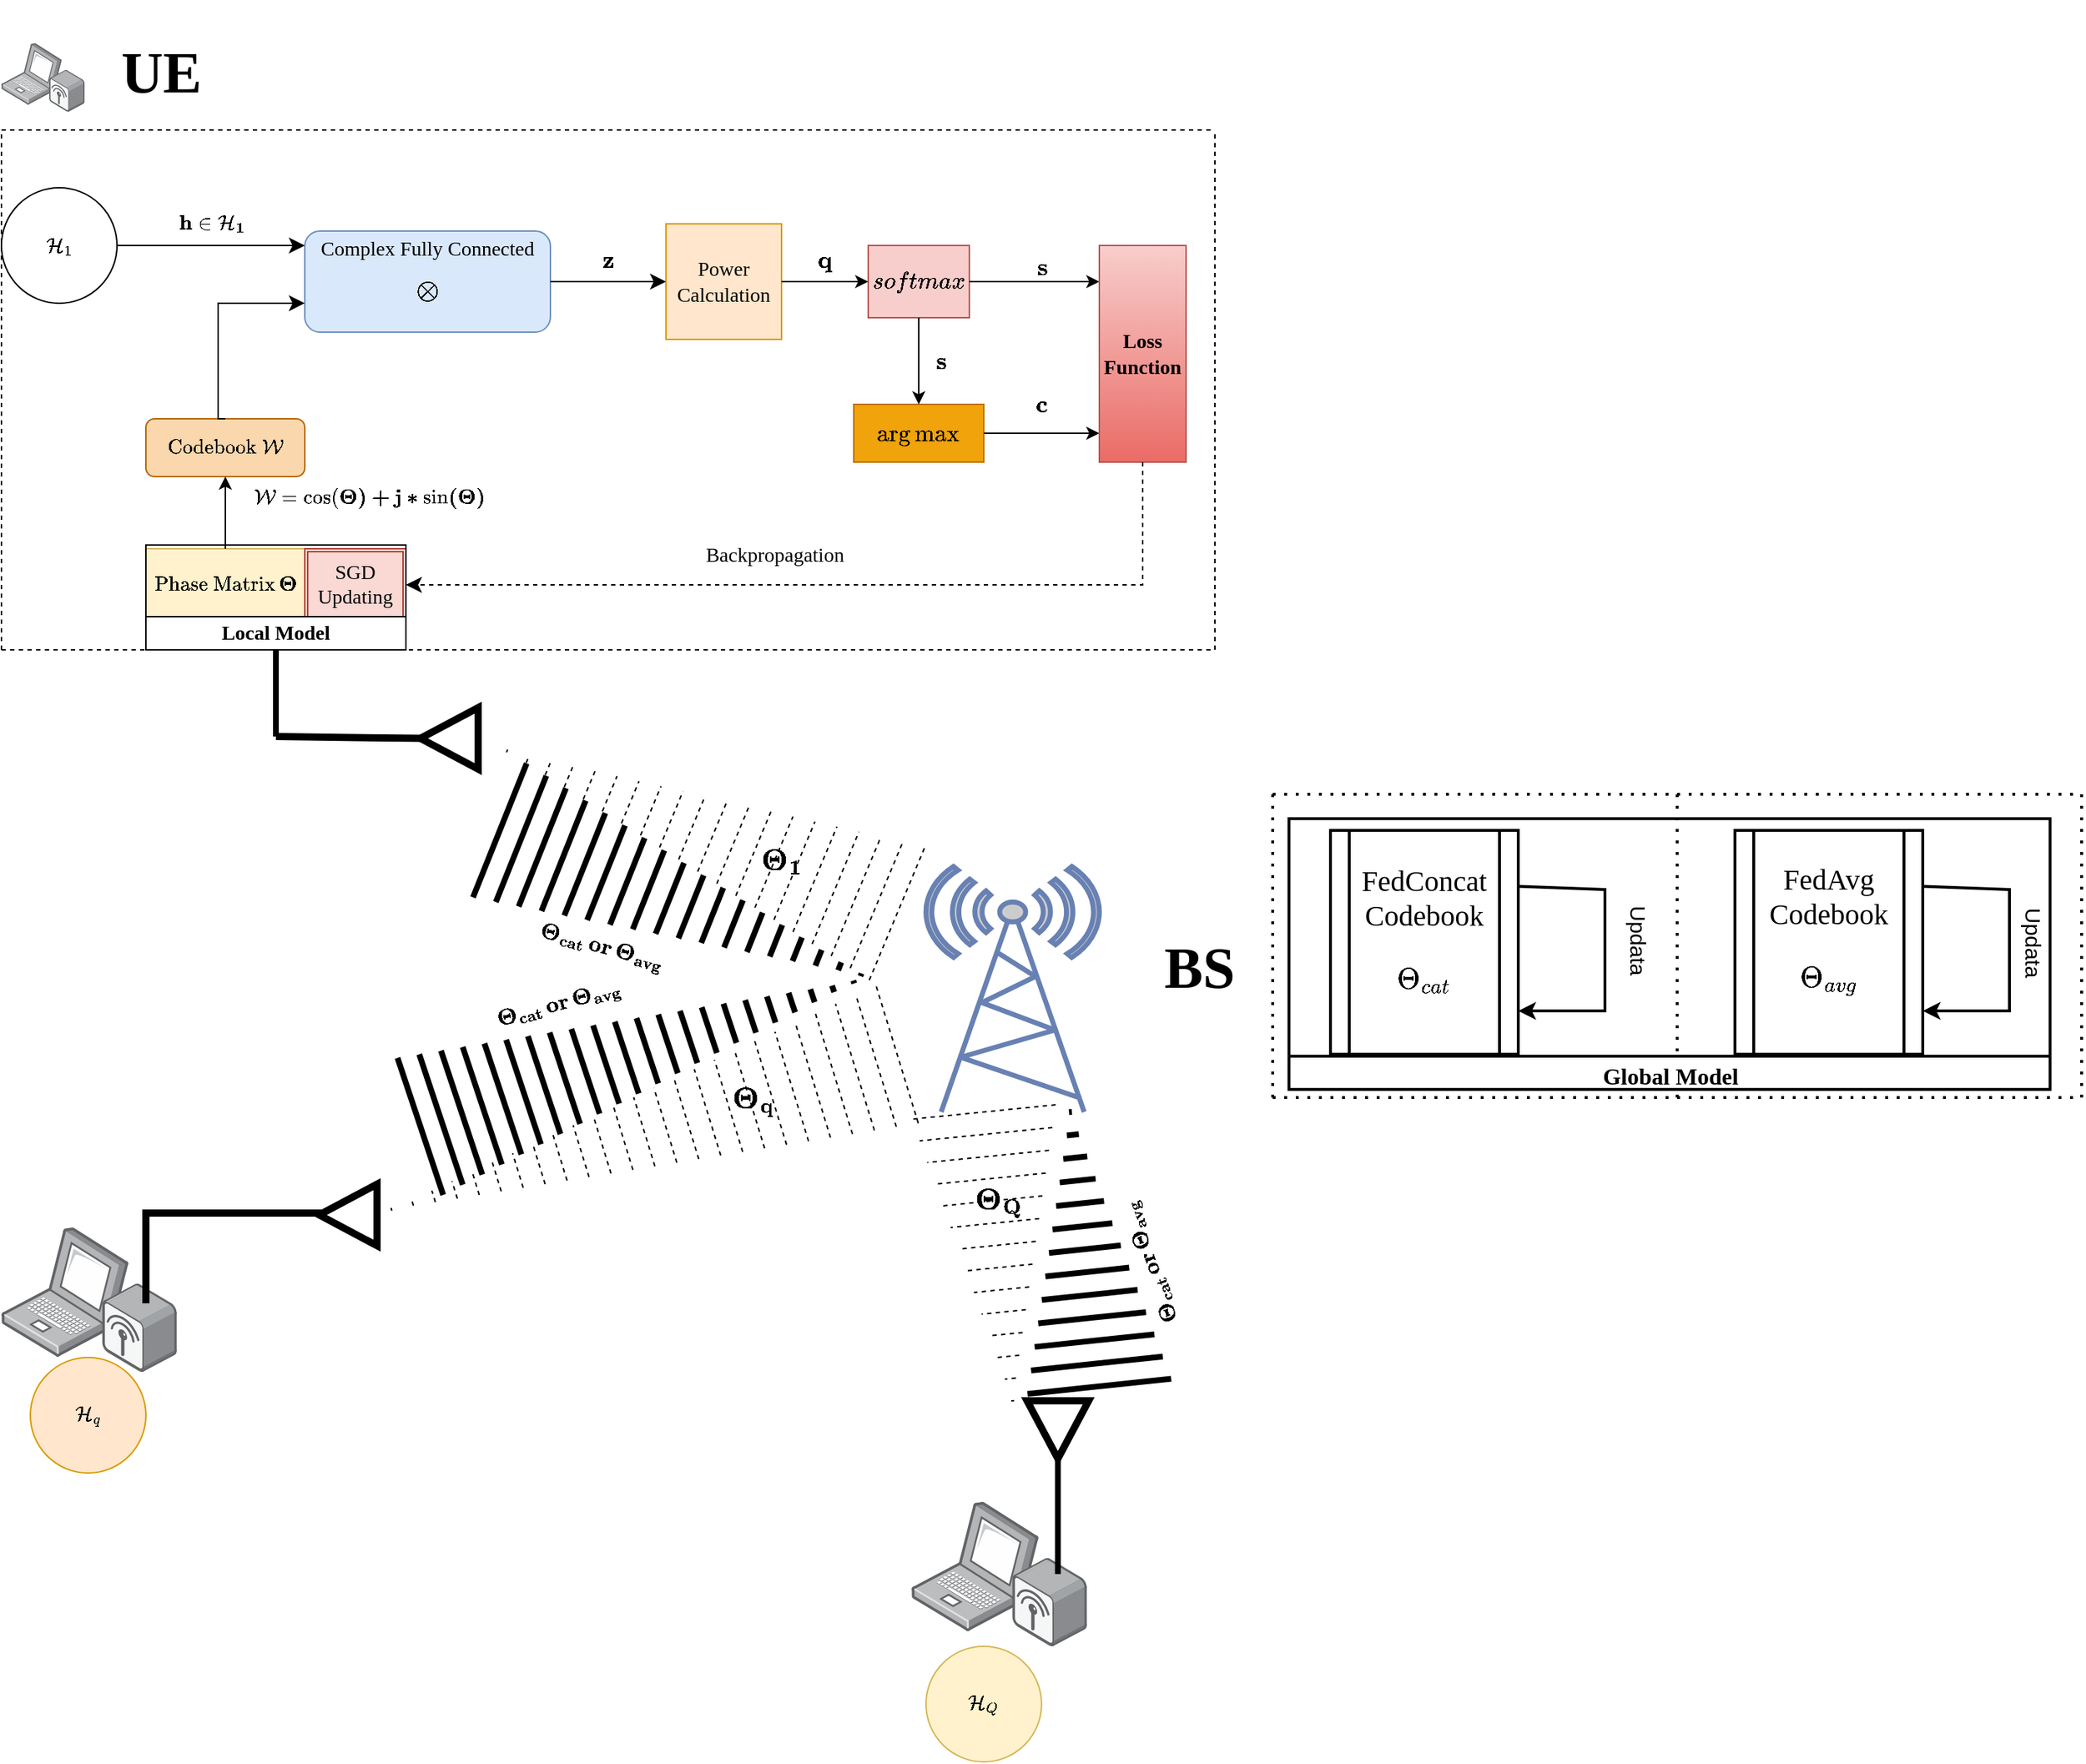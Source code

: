 <mxfile version="20.7.4" type="github">
  <diagram id="ybyxNo7Pwsrs2piOGtnd" name="第 1 页">
    <mxGraphModel dx="1750" dy="1018" grid="1" gridSize="10" guides="1" tooltips="1" connect="1" arrows="1" fold="1" page="1" pageScale="1" pageWidth="3300" pageHeight="4681" math="1" shadow="0">
      <root>
        <mxCell id="0" />
        <mxCell id="1" parent="0" />
        <mxCell id="AEgsP8jyehNwxKYyaoc1-1" value="" style="fontColor=#0066CC;verticalAlign=top;verticalLabelPosition=bottom;labelPosition=center;align=center;html=1;outlineConnect=0;fillColor=#CCCCCC;strokeColor=#6881B3;gradientColor=none;gradientDirection=north;strokeWidth=2;shape=mxgraph.networks.radio_tower;" vertex="1" parent="1">
          <mxGeometry x="840" y="670" width="120" height="170" as="geometry" />
        </mxCell>
        <mxCell id="AEgsP8jyehNwxKYyaoc1-2" value="" style="points=[];aspect=fixed;html=1;align=center;shadow=0;dashed=0;image;image=img/lib/allied_telesis/wireless/Laptop_Wireless.svg;" vertex="1" parent="1">
          <mxGeometry x="200" y="100" width="57.6" height="47.4" as="geometry" />
        </mxCell>
        <mxCell id="AEgsP8jyehNwxKYyaoc1-4" value="" style="points=[];aspect=fixed;html=1;align=center;shadow=0;dashed=0;image;image=img/lib/allied_telesis/wireless/Laptop_Wireless.svg;" vertex="1" parent="1">
          <mxGeometry x="200" y="920" width="121.51" height="100" as="geometry" />
        </mxCell>
        <mxCell id="AEgsP8jyehNwxKYyaoc1-7" value="" style="endArrow=none;dashed=1;html=1;rounded=0;" edge="1" parent="1">
          <mxGeometry width="50" height="50" relative="1" as="geometry">
            <mxPoint x="200" y="160" as="sourcePoint" />
            <mxPoint x="1040" y="160" as="targetPoint" />
          </mxGeometry>
        </mxCell>
        <mxCell id="AEgsP8jyehNwxKYyaoc1-8" value="" style="endArrow=none;dashed=1;html=1;rounded=0;" edge="1" parent="1">
          <mxGeometry width="50" height="50" relative="1" as="geometry">
            <mxPoint x="200" y="520" as="sourcePoint" />
            <mxPoint x="200" y="160" as="targetPoint" />
          </mxGeometry>
        </mxCell>
        <mxCell id="AEgsP8jyehNwxKYyaoc1-14" value="$$\textrm{Phase Matrix}&lt;br&gt;\,\bf \Theta$$" style="rounded=0;whiteSpace=wrap;html=1;fillColor=#fff2cc;strokeColor=#d6b656;" vertex="1" parent="1">
          <mxGeometry x="300" y="450" width="110" height="50" as="geometry" />
        </mxCell>
        <mxCell id="AEgsP8jyehNwxKYyaoc1-15" value="$$\textrm{Codebook }\mathcal{W}$$" style="rounded=1;whiteSpace=wrap;html=1;fillColor=#fad7ac;strokeColor=#b46504;" vertex="1" parent="1">
          <mxGeometry x="300" y="360" width="110" height="40" as="geometry" />
        </mxCell>
        <mxCell id="AEgsP8jyehNwxKYyaoc1-17" value="" style="endArrow=classic;html=1;rounded=0;exitX=0.5;exitY=0;exitDx=0;exitDy=0;entryX=0.5;entryY=1;entryDx=0;entryDy=0;" edge="1" parent="1" source="AEgsP8jyehNwxKYyaoc1-14" target="AEgsP8jyehNwxKYyaoc1-15">
          <mxGeometry width="50" height="50" relative="1" as="geometry">
            <mxPoint x="510" y="430" as="sourcePoint" />
            <mxPoint x="560" y="380" as="targetPoint" />
          </mxGeometry>
        </mxCell>
        <mxCell id="AEgsP8jyehNwxKYyaoc1-18" value="$$\mathcal W=\cos(\bf \Theta)+j*\sin(\bf \Theta)$$" style="text;html=1;align=center;verticalAlign=middle;resizable=0;points=[];autosize=1;strokeColor=none;fillColor=none;" vertex="1" parent="1">
          <mxGeometry x="310" y="400" width="290" height="30" as="geometry" />
        </mxCell>
        <mxCell id="AEgsP8jyehNwxKYyaoc1-26" value="$$\bf h \in \mathcal H_1$$" style="text;html=1;align=center;verticalAlign=middle;resizable=0;points=[];autosize=1;strokeColor=none;fillColor=none;" vertex="1" parent="1">
          <mxGeometry x="265" y="210" width="160" height="30" as="geometry" />
        </mxCell>
        <mxCell id="AEgsP8jyehNwxKYyaoc1-27" value="&lt;font face=&quot;Times New Roman&quot; style=&quot;font-size: 14px;&quot;&gt;Complex Fully Connected $$\Large \otimes$$&lt;/font&gt;" style="rounded=1;whiteSpace=wrap;html=1;fillColor=#dae8fc;strokeColor=#6c8ebf;" vertex="1" parent="1">
          <mxGeometry x="410" y="230" width="170" height="70" as="geometry" />
        </mxCell>
        <mxCell id="AEgsP8jyehNwxKYyaoc1-31" value="&lt;font face=&quot;Times New Roman&quot;&gt;Power Calculation&lt;/font&gt;" style="whiteSpace=wrap;html=1;aspect=fixed;fontSize=14;fillColor=#ffe6cc;strokeColor=#d79b00;" vertex="1" parent="1">
          <mxGeometry x="660" y="225" width="80" height="80" as="geometry" />
        </mxCell>
        <mxCell id="AEgsP8jyehNwxKYyaoc1-33" value="$$\bf z$$" style="text;html=1;align=center;verticalAlign=middle;resizable=0;points=[];autosize=1;strokeColor=none;fillColor=none;fontSize=14;" vertex="1" parent="1">
          <mxGeometry x="580" y="235" width="80" height="30" as="geometry" />
        </mxCell>
        <mxCell id="AEgsP8jyehNwxKYyaoc1-34" value="$$softmax$$" style="rounded=0;whiteSpace=wrap;html=1;fontSize=14;fillColor=#f8cecc;strokeColor=#b85450;" vertex="1" parent="1">
          <mxGeometry x="800" y="240" width="70" height="50" as="geometry" />
        </mxCell>
        <mxCell id="AEgsP8jyehNwxKYyaoc1-35" value="$$\arg\max$$" style="rounded=0;whiteSpace=wrap;html=1;fontSize=14;fillColor=#f0a30a;fontColor=#000000;strokeColor=#BD7000;" vertex="1" parent="1">
          <mxGeometry x="790" y="350" width="90" height="40" as="geometry" />
        </mxCell>
        <mxCell id="AEgsP8jyehNwxKYyaoc1-39" value="" style="endArrow=classic;html=1;rounded=0;fontSize=14;exitX=0.5;exitY=1;exitDx=0;exitDy=0;entryX=0.5;entryY=0;entryDx=0;entryDy=0;" edge="1" parent="1" source="AEgsP8jyehNwxKYyaoc1-34" target="AEgsP8jyehNwxKYyaoc1-35">
          <mxGeometry width="50" height="50" relative="1" as="geometry">
            <mxPoint x="760" y="440" as="sourcePoint" />
            <mxPoint x="810" y="390" as="targetPoint" />
          </mxGeometry>
        </mxCell>
        <mxCell id="AEgsP8jyehNwxKYyaoc1-42" value="" style="endArrow=classic;html=1;rounded=0;fontSize=14;exitX=1;exitY=0.5;exitDx=0;exitDy=0;entryX=0;entryY=0.5;entryDx=0;entryDy=0;" edge="1" parent="1" source="AEgsP8jyehNwxKYyaoc1-31" target="AEgsP8jyehNwxKYyaoc1-34">
          <mxGeometry width="50" height="50" relative="1" as="geometry">
            <mxPoint x="750" y="420" as="sourcePoint" />
            <mxPoint x="800" y="370" as="targetPoint" />
          </mxGeometry>
        </mxCell>
        <mxCell id="AEgsP8jyehNwxKYyaoc1-43" value="$$\bf q$$" style="text;html=1;align=center;verticalAlign=middle;resizable=0;points=[];autosize=1;strokeColor=none;fillColor=none;fontSize=14;" vertex="1" parent="1">
          <mxGeometry x="730" y="235" width="80" height="30" as="geometry" />
        </mxCell>
        <mxCell id="AEgsP8jyehNwxKYyaoc1-44" value="$$\bf s$$" style="text;html=1;align=center;verticalAlign=middle;resizable=0;points=[];autosize=1;strokeColor=none;fillColor=none;fontSize=14;" vertex="1" parent="1">
          <mxGeometry x="810" y="305" width="80" height="30" as="geometry" />
        </mxCell>
        <mxCell id="AEgsP8jyehNwxKYyaoc1-46" value="" style="endArrow=classic;html=1;rounded=0;fontSize=14;exitX=1;exitY=0.5;exitDx=0;exitDy=0;" edge="1" parent="1" source="AEgsP8jyehNwxKYyaoc1-35">
          <mxGeometry width="50" height="50" relative="1" as="geometry">
            <mxPoint x="750" y="430" as="sourcePoint" />
            <mxPoint x="960" y="370" as="targetPoint" />
          </mxGeometry>
        </mxCell>
        <mxCell id="AEgsP8jyehNwxKYyaoc1-47" value="" style="endArrow=classic;html=1;rounded=0;fontSize=14;exitX=1;exitY=0.5;exitDx=0;exitDy=0;" edge="1" parent="1" source="AEgsP8jyehNwxKYyaoc1-34">
          <mxGeometry width="50" height="50" relative="1" as="geometry">
            <mxPoint x="890" y="380" as="sourcePoint" />
            <mxPoint x="960" y="265" as="targetPoint" />
          </mxGeometry>
        </mxCell>
        <mxCell id="AEgsP8jyehNwxKYyaoc1-48" value="$$\bf c$$" style="text;html=1;align=center;verticalAlign=middle;resizable=0;points=[];autosize=1;strokeColor=none;fillColor=none;fontSize=14;" vertex="1" parent="1">
          <mxGeometry x="880" y="335" width="80" height="30" as="geometry" />
        </mxCell>
        <mxCell id="AEgsP8jyehNwxKYyaoc1-49" value="$$\bf s$$" style="text;html=1;align=center;verticalAlign=middle;resizable=0;points=[];autosize=1;strokeColor=none;fillColor=none;fontSize=14;" vertex="1" parent="1">
          <mxGeometry x="880" y="240" width="80" height="30" as="geometry" />
        </mxCell>
        <mxCell id="AEgsP8jyehNwxKYyaoc1-50" value="&lt;font face=&quot;Times New Roman&quot;&gt;&lt;b&gt;Loss Function&lt;/b&gt;&lt;/font&gt;" style="rounded=0;whiteSpace=wrap;html=1;fontSize=14;fillColor=#f8cecc;gradientColor=#ea6b66;strokeColor=#b85450;" vertex="1" parent="1">
          <mxGeometry x="960" y="240" width="60" height="150" as="geometry" />
        </mxCell>
        <mxCell id="AEgsP8jyehNwxKYyaoc1-54" value="" style="edgeStyle=segmentEdgeStyle;endArrow=classic;html=1;curved=0;rounded=0;endSize=8;startSize=8;fontFamily=Times New Roman;fontSize=14;exitX=0.5;exitY=0;exitDx=0;exitDy=0;entryX=0;entryY=0.714;entryDx=0;entryDy=0;entryPerimeter=0;" edge="1" parent="1" source="AEgsP8jyehNwxKYyaoc1-15" target="AEgsP8jyehNwxKYyaoc1-27">
          <mxGeometry width="50" height="50" relative="1" as="geometry">
            <mxPoint x="320" y="330" as="sourcePoint" />
            <mxPoint x="370" y="280" as="targetPoint" />
            <Array as="points">
              <mxPoint x="350" y="360" />
              <mxPoint x="350" y="280" />
            </Array>
          </mxGeometry>
        </mxCell>
        <mxCell id="AEgsP8jyehNwxKYyaoc1-55" value="" style="edgeStyle=segmentEdgeStyle;endArrow=classic;html=1;curved=0;rounded=0;endSize=8;startSize=8;fontFamily=Times New Roman;fontSize=14;exitX=1;exitY=0.5;exitDx=0;exitDy=0;" edge="1" parent="1">
          <mxGeometry width="50" height="50" relative="1" as="geometry">
            <mxPoint x="280" y="240" as="sourcePoint" />
            <mxPoint x="410" y="240" as="targetPoint" />
          </mxGeometry>
        </mxCell>
        <mxCell id="AEgsP8jyehNwxKYyaoc1-56" value="" style="edgeStyle=segmentEdgeStyle;endArrow=classic;html=1;curved=0;rounded=0;endSize=8;startSize=8;sourcePerimeterSpacing=0;targetPerimeterSpacing=0;fontFamily=Times New Roman;fontSize=14;exitX=1;exitY=0.5;exitDx=0;exitDy=0;entryX=0;entryY=0.5;entryDx=0;entryDy=0;" edge="1" parent="1" source="AEgsP8jyehNwxKYyaoc1-27" target="AEgsP8jyehNwxKYyaoc1-31">
          <mxGeometry width="100" relative="1" as="geometry">
            <mxPoint x="570" y="290" as="sourcePoint" />
            <mxPoint x="670" y="330" as="targetPoint" />
            <Array as="points">
              <mxPoint x="640" y="265" />
              <mxPoint x="640" y="265" />
            </Array>
          </mxGeometry>
        </mxCell>
        <mxCell id="AEgsP8jyehNwxKYyaoc1-58" value="SGD Updating" style="shape=ext;double=1;rounded=0;whiteSpace=wrap;html=1;fontFamily=Times New Roman;fontSize=14;fillColor=#fad9d5;strokeColor=#ae4132;" vertex="1" parent="1">
          <mxGeometry x="410" y="450" width="70" height="50" as="geometry" />
        </mxCell>
        <mxCell id="AEgsP8jyehNwxKYyaoc1-62" value="" style="edgeStyle=segmentEdgeStyle;endArrow=classic;html=1;curved=0;rounded=0;endSize=8;startSize=8;dashed=1;fontFamily=Times New Roman;fontSize=14;exitX=0.5;exitY=1;exitDx=0;exitDy=0;entryX=1;entryY=0.5;entryDx=0;entryDy=0;" edge="1" parent="1" source="AEgsP8jyehNwxKYyaoc1-50" target="AEgsP8jyehNwxKYyaoc1-58">
          <mxGeometry width="50" height="50" relative="1" as="geometry">
            <mxPoint x="620" y="350" as="sourcePoint" />
            <mxPoint x="670" y="300" as="targetPoint" />
            <Array as="points">
              <mxPoint x="990" y="475" />
            </Array>
          </mxGeometry>
        </mxCell>
        <mxCell id="AEgsP8jyehNwxKYyaoc1-65" value="Backpropagation" style="text;html=1;align=center;verticalAlign=middle;resizable=0;points=[];autosize=1;strokeColor=none;fillColor=none;fontSize=14;fontFamily=Times New Roman;" vertex="1" parent="1">
          <mxGeometry x="675" y="440" width="120" height="30" as="geometry" />
        </mxCell>
        <mxCell id="AEgsP8jyehNwxKYyaoc1-66" value="Local Model" style="swimlane;whiteSpace=wrap;html=1;fontFamily=Times New Roman;fontSize=14;direction=west;" vertex="1" parent="1">
          <mxGeometry x="300" y="447.4" width="180" height="72.6" as="geometry">
            <mxRectangle x="300" y="447.4" width="120" height="30" as="alternateBounds" />
          </mxGeometry>
        </mxCell>
        <mxCell id="AEgsP8jyehNwxKYyaoc1-72" value="&lt;span style=&quot;font-family: Helvetica; font-size: 12px;&quot;&gt;$$\mathcal H_{1}$$&lt;/span&gt;" style="ellipse;whiteSpace=wrap;html=1;aspect=fixed;fontFamily=Times New Roman;fontSize=14;" vertex="1" parent="1">
          <mxGeometry x="200" y="200" width="80" height="80" as="geometry" />
        </mxCell>
        <mxCell id="AEgsP8jyehNwxKYyaoc1-76" value="" style="shape=mxgraph.arrows2.wedgeArrowDashed2;html=1;bendable=0;startWidth=50;stepSize=15;rounded=0;dashed=1;fontFamily=Times New Roman;fontSize=14;" edge="1" parent="1">
          <mxGeometry width="100" height="100" relative="1" as="geometry">
            <mxPoint x="820" y="702.6" as="sourcePoint" />
            <mxPoint x="550" y="590" as="targetPoint" />
          </mxGeometry>
        </mxCell>
        <mxCell id="AEgsP8jyehNwxKYyaoc1-77" value="" style="endArrow=none;dashed=1;html=1;rounded=0;" edge="1" parent="1">
          <mxGeometry width="50" height="50" relative="1" as="geometry">
            <mxPoint x="200" y="520" as="sourcePoint" />
            <mxPoint x="1040" y="520" as="targetPoint" />
          </mxGeometry>
        </mxCell>
        <mxCell id="AEgsP8jyehNwxKYyaoc1-78" value="" style="endArrow=none;dashed=1;html=1;rounded=0;" edge="1" parent="1">
          <mxGeometry y="-80" width="50" height="50" relative="1" as="geometry">
            <mxPoint x="1040" y="520" as="sourcePoint" />
            <mxPoint x="1040" y="160" as="targetPoint" />
            <mxPoint as="offset" />
          </mxGeometry>
        </mxCell>
        <mxCell id="AEgsP8jyehNwxKYyaoc1-79" value="" style="group" vertex="1" connectable="0" parent="1">
          <mxGeometry x="390" y="560" width="140" height="42.6" as="geometry" />
        </mxCell>
        <mxCell id="AEgsP8jyehNwxKYyaoc1-68" value="" style="triangle;whiteSpace=wrap;html=1;direction=west;strokeWidth=5;" vertex="1" parent="AEgsP8jyehNwxKYyaoc1-79">
          <mxGeometry x="100" width="40" height="42.6" as="geometry" />
        </mxCell>
        <mxCell id="AEgsP8jyehNwxKYyaoc1-70" value="" style="endArrow=none;html=1;rounded=0;fontFamily=Times New Roman;fontSize=14;exitX=0.5;exitY=0;exitDx=0;exitDy=0;strokeWidth=4;" edge="1" parent="AEgsP8jyehNwxKYyaoc1-79" source="AEgsP8jyehNwxKYyaoc1-66">
          <mxGeometry width="50" height="50" relative="1" as="geometry">
            <mxPoint x="280" y="-40" as="sourcePoint" />
            <mxPoint y="20" as="targetPoint" />
          </mxGeometry>
        </mxCell>
        <mxCell id="AEgsP8jyehNwxKYyaoc1-71" value="" style="endArrow=none;html=1;rounded=0;fontFamily=Times New Roman;fontSize=14;entryX=1;entryY=0.5;entryDx=0;entryDy=0;strokeWidth=5;" edge="1" parent="AEgsP8jyehNwxKYyaoc1-79" target="AEgsP8jyehNwxKYyaoc1-68">
          <mxGeometry width="50" height="50" relative="1" as="geometry">
            <mxPoint y="20" as="sourcePoint" />
            <mxPoint x="330" y="-90" as="targetPoint" />
          </mxGeometry>
        </mxCell>
        <mxCell id="AEgsP8jyehNwxKYyaoc1-81" value="" style="triangle;whiteSpace=wrap;html=1;direction=west;strokeWidth=5;" vertex="1" parent="1">
          <mxGeometry x="420" y="890" width="40" height="42.6" as="geometry" />
        </mxCell>
        <mxCell id="AEgsP8jyehNwxKYyaoc1-85" value="" style="points=[];aspect=fixed;html=1;align=center;shadow=0;dashed=0;image;image=img/lib/allied_telesis/wireless/Laptop_Wireless.svg;" vertex="1" parent="1">
          <mxGeometry x="830" y="1110" width="121.51" height="100" as="geometry" />
        </mxCell>
        <mxCell id="AEgsP8jyehNwxKYyaoc1-87" value="" style="shape=partialRectangle;whiteSpace=wrap;html=1;bottom=0;right=0;fillColor=none;strokeWidth=5;fontFamily=Times New Roman;fontSize=14;" vertex="1" parent="1">
          <mxGeometry x="300" y="910" width="120" height="60" as="geometry" />
        </mxCell>
        <mxCell id="AEgsP8jyehNwxKYyaoc1-88" value="" style="triangle;whiteSpace=wrap;html=1;direction=south;strokeWidth=5;" vertex="1" parent="1">
          <mxGeometry x="910" y="1040" width="42.6" height="40" as="geometry" />
        </mxCell>
        <mxCell id="AEgsP8jyehNwxKYyaoc1-90" value="" style="line;strokeWidth=4;direction=south;html=1;fontFamily=Times New Roman;fontSize=14;" vertex="1" parent="1">
          <mxGeometry x="926.3" y="1080" width="10" height="80" as="geometry" />
        </mxCell>
        <mxCell id="AEgsP8jyehNwxKYyaoc1-91" value="&lt;span style=&quot;font-family: Helvetica; font-size: 12px;&quot;&gt;$$\mathcal H_{q}$$&lt;/span&gt;" style="ellipse;whiteSpace=wrap;html=1;aspect=fixed;fontFamily=Times New Roman;fontSize=14;fillColor=#ffe6cc;strokeColor=#d79b00;" vertex="1" parent="1">
          <mxGeometry x="220" y="1010" width="80" height="80" as="geometry" />
        </mxCell>
        <mxCell id="AEgsP8jyehNwxKYyaoc1-92" value="&lt;span style=&quot;font-family: Helvetica; font-size: 12px;&quot;&gt;$$\mathcal H_{Q}$$&lt;/span&gt;" style="ellipse;whiteSpace=wrap;html=1;aspect=fixed;fontFamily=Times New Roman;fontSize=14;fillColor=#fff2cc;strokeColor=#d6b656;" vertex="1" parent="1">
          <mxGeometry x="840" y="1210" width="80" height="80" as="geometry" />
        </mxCell>
        <mxCell id="AEgsP8jyehNwxKYyaoc1-93" value="" style="shape=mxgraph.arrows2.wedgeArrowDashed2;html=1;bendable=0;startWidth=50;stepSize=15;rounded=0;dashed=1;fontFamily=Times New Roman;fontSize=14;" edge="1" parent="1">
          <mxGeometry width="100" height="100" relative="1" as="geometry">
            <mxPoint x="820" y="800" as="sourcePoint" />
            <mxPoint x="470.0" y="907.4" as="targetPoint" />
          </mxGeometry>
        </mxCell>
        <mxCell id="AEgsP8jyehNwxKYyaoc1-94" value="" style="shape=mxgraph.arrows2.wedgeArrowDashed2;html=1;bendable=0;startWidth=50;stepSize=15;rounded=0;dashed=1;fontFamily=Times New Roman;fontSize=14;" edge="1" parent="1">
          <mxGeometry width="100" height="100" relative="1" as="geometry">
            <mxPoint x="880" y="840" as="sourcePoint" />
            <mxPoint x="900.0" y="1040.0" as="targetPoint" />
          </mxGeometry>
        </mxCell>
        <mxCell id="AEgsP8jyehNwxKYyaoc1-99" value="&lt;font style=&quot;font-size: 20px;&quot;&gt;$$\bf \Theta_1$$&lt;/font&gt;" style="text;html=1;align=center;verticalAlign=middle;resizable=0;points=[];autosize=1;fontSize=14;fontFamily=Times New Roman;" vertex="1" parent="1">
          <mxGeometry x="660" y="645" width="160" height="40" as="geometry" />
        </mxCell>
        <mxCell id="AEgsP8jyehNwxKYyaoc1-100" value="&lt;font style=&quot;font-size: 20px;&quot;&gt;$$\bf \Theta_q$$&lt;/font&gt;" style="text;html=1;align=center;verticalAlign=middle;resizable=0;points=[];autosize=1;fontSize=14;fontFamily=Times New Roman;" vertex="1" parent="1">
          <mxGeometry x="640" y="810" width="160" height="40" as="geometry" />
        </mxCell>
        <mxCell id="AEgsP8jyehNwxKYyaoc1-101" value="&lt;font style=&quot;font-size: 20px;&quot;&gt;$$\bf \Theta_Q$$&lt;/font&gt;" style="text;html=1;align=center;verticalAlign=middle;resizable=0;points=[];autosize=1;fontSize=14;fontFamily=Times New Roman;" vertex="1" parent="1">
          <mxGeometry x="805" y="880" width="170" height="40" as="geometry" />
        </mxCell>
        <mxCell id="AEgsP8jyehNwxKYyaoc1-103" value="" style="shape=mxgraph.arrows2.wedgeArrowDashed2;html=1;bendable=0;startWidth=50;stepSize=15;rounded=0;strokeWidth=4;fontFamily=Times New Roman;fontSize=20;" edge="1" parent="1">
          <mxGeometry width="100" height="100" relative="1" as="geometry">
            <mxPoint x="545" y="645" as="sourcePoint" />
            <mxPoint x="795" y="745" as="targetPoint" />
          </mxGeometry>
        </mxCell>
        <mxCell id="AEgsP8jyehNwxKYyaoc1-104" value="" style="shape=mxgraph.arrows2.wedgeArrowDashed2;html=1;bendable=0;startWidth=50;stepSize=15;rounded=0;strokeWidth=4;fontFamily=Times New Roman;fontSize=20;" edge="1" parent="1">
          <mxGeometry width="100" height="100" relative="1" as="geometry">
            <mxPoint x="490" y="850" as="sourcePoint" />
            <mxPoint x="790" y="750" as="targetPoint" />
          </mxGeometry>
        </mxCell>
        <mxCell id="AEgsP8jyehNwxKYyaoc1-105" value="" style="shape=mxgraph.arrows2.wedgeArrowDashed2;html=1;bendable=0;startWidth=50;stepSize=15;rounded=0;strokeWidth=4;fontFamily=Times New Roman;fontSize=20;" edge="1" parent="1">
          <mxGeometry width="100" height="100" relative="1" as="geometry">
            <mxPoint x="960" y="1030" as="sourcePoint" />
            <mxPoint x="940" y="840" as="targetPoint" />
          </mxGeometry>
        </mxCell>
        <mxCell id="AEgsP8jyehNwxKYyaoc1-107" value="&lt;h1&gt;BS&lt;/h1&gt;" style="text;html=1;strokeColor=none;fillColor=none;spacing=5;spacingTop=-20;whiteSpace=wrap;overflow=hidden;rounded=0;strokeWidth=4;fontFamily=Times New Roman;fontSize=20;" vertex="1" parent="1">
          <mxGeometry x="1000" y="700" width="80" height="65" as="geometry" />
        </mxCell>
        <mxCell id="AEgsP8jyehNwxKYyaoc1-108" value="&lt;h1&gt;UE&amp;nbsp;&lt;/h1&gt;" style="text;html=1;strokeColor=none;fillColor=none;spacing=5;spacingTop=-20;whiteSpace=wrap;overflow=hidden;rounded=0;strokeWidth=4;fontFamily=Times New Roman;fontSize=20;" vertex="1" parent="1">
          <mxGeometry x="277.5" y="80" width="155" height="57.4" as="geometry" />
        </mxCell>
        <mxCell id="AEgsP8jyehNwxKYyaoc1-110" value="FedConcat Codebook$$\Theta _{cat}$$" style="shape=process;whiteSpace=wrap;html=1;backgroundOutline=1;strokeWidth=2;fontFamily=Times New Roman;fontSize=20;" vertex="1" parent="1">
          <mxGeometry x="1120" y="645" width="130" height="155" as="geometry" />
        </mxCell>
        <mxCell id="AEgsP8jyehNwxKYyaoc1-114" value="" style="endArrow=classic;html=1;rounded=0;strokeWidth=2;fontFamily=Times New Roman;fontSize=20;exitX=1;exitY=0.25;exitDx=0;exitDy=0;" edge="1" parent="1" source="AEgsP8jyehNwxKYyaoc1-110">
          <mxGeometry width="50" height="50" relative="1" as="geometry">
            <mxPoint x="950" y="740" as="sourcePoint" />
            <mxPoint x="1250" y="770" as="targetPoint" />
            <Array as="points">
              <mxPoint x="1310" y="686" />
              <mxPoint x="1310" y="770" />
            </Array>
          </mxGeometry>
        </mxCell>
        <mxCell id="AEgsP8jyehNwxKYyaoc1-119" value="&lt;font style=&quot;font-size: 15px;&quot;&gt;Updata&lt;/font&gt;" style="edgeLabel;html=1;align=center;verticalAlign=middle;resizable=0;points=[];fontSize=33;fontFamily=Helvetica;rotation=90;" vertex="1" connectable="0" parent="AEgsP8jyehNwxKYyaoc1-114">
          <mxGeometry x="-0.223" y="-1" relative="1" as="geometry">
            <mxPoint x="31" y="15" as="offset" />
          </mxGeometry>
        </mxCell>
        <mxCell id="AEgsP8jyehNwxKYyaoc1-116" value="FedAvg Codebook$$\Theta _{avg}$$" style="shape=process;whiteSpace=wrap;html=1;backgroundOutline=1;strokeWidth=2;fontFamily=Times New Roman;fontSize=20;" vertex="1" parent="1">
          <mxGeometry x="1400" y="645" width="130" height="155" as="geometry" />
        </mxCell>
        <mxCell id="AEgsP8jyehNwxKYyaoc1-117" value="" style="endArrow=classic;html=1;rounded=0;strokeWidth=2;fontFamily=Times New Roman;fontSize=20;exitX=1;exitY=0.25;exitDx=0;exitDy=0;" edge="1" parent="1" source="AEgsP8jyehNwxKYyaoc1-116">
          <mxGeometry width="50" height="50" relative="1" as="geometry">
            <mxPoint x="1230" y="740" as="sourcePoint" />
            <mxPoint x="1530" y="770" as="targetPoint" />
            <Array as="points">
              <mxPoint x="1590" y="686" />
              <mxPoint x="1590" y="770" />
            </Array>
          </mxGeometry>
        </mxCell>
        <mxCell id="AEgsP8jyehNwxKYyaoc1-120" value="&lt;font style=&quot;font-size: 15px;&quot;&gt;Updata&lt;/font&gt;" style="edgeLabel;html=1;align=center;verticalAlign=middle;resizable=0;points=[];fontSize=33;fontFamily=Helvetica;rotation=90;" vertex="1" connectable="0" parent="1">
          <mxGeometry x="1580" y="684.998" as="geometry">
            <mxPoint x="37" y="-33" as="offset" />
          </mxGeometry>
        </mxCell>
        <mxCell id="AEgsP8jyehNwxKYyaoc1-125" value="" style="group" vertex="1" connectable="0" parent="1">
          <mxGeometry x="1080" y="620" width="280" height="210" as="geometry" />
        </mxCell>
        <mxCell id="AEgsP8jyehNwxKYyaoc1-121" value="" style="endArrow=none;dashed=1;html=1;dashPattern=1 3;strokeWidth=2;rounded=0;fontFamily=Times New Roman;fontSize=15;" edge="1" parent="AEgsP8jyehNwxKYyaoc1-125">
          <mxGeometry width="50" height="50" relative="1" as="geometry">
            <mxPoint as="sourcePoint" />
            <mxPoint x="280" as="targetPoint" />
          </mxGeometry>
        </mxCell>
        <mxCell id="AEgsP8jyehNwxKYyaoc1-122" value="" style="endArrow=none;dashed=1;html=1;dashPattern=1 3;strokeWidth=2;rounded=0;fontFamily=Times New Roman;fontSize=15;" edge="1" parent="AEgsP8jyehNwxKYyaoc1-125">
          <mxGeometry width="50" height="50" relative="1" as="geometry">
            <mxPoint as="sourcePoint" />
            <mxPoint y="210" as="targetPoint" />
          </mxGeometry>
        </mxCell>
        <mxCell id="AEgsP8jyehNwxKYyaoc1-123" value="" style="endArrow=none;dashed=1;html=1;dashPattern=1 3;strokeWidth=2;rounded=0;fontFamily=Times New Roman;fontSize=15;" edge="1" parent="AEgsP8jyehNwxKYyaoc1-125">
          <mxGeometry width="50" height="50" relative="1" as="geometry">
            <mxPoint y="210" as="sourcePoint" />
            <mxPoint x="280" y="210" as="targetPoint" />
          </mxGeometry>
        </mxCell>
        <mxCell id="AEgsP8jyehNwxKYyaoc1-124" value="" style="endArrow=none;dashed=1;html=1;dashPattern=1 3;strokeWidth=2;rounded=0;fontFamily=Times New Roman;fontSize=15;" edge="1" parent="AEgsP8jyehNwxKYyaoc1-125">
          <mxGeometry width="50" height="50" relative="1" as="geometry">
            <mxPoint x="280" as="sourcePoint" />
            <mxPoint x="280" y="210" as="targetPoint" />
          </mxGeometry>
        </mxCell>
        <mxCell id="AEgsP8jyehNwxKYyaoc1-126" value="" style="group" vertex="1" connectable="0" parent="1">
          <mxGeometry x="1360" y="620" width="280" height="210" as="geometry" />
        </mxCell>
        <mxCell id="AEgsP8jyehNwxKYyaoc1-127" value="" style="endArrow=none;dashed=1;html=1;dashPattern=1 3;strokeWidth=2;rounded=0;fontFamily=Times New Roman;fontSize=15;" edge="1" parent="AEgsP8jyehNwxKYyaoc1-126">
          <mxGeometry width="50" height="50" relative="1" as="geometry">
            <mxPoint as="sourcePoint" />
            <mxPoint x="280" as="targetPoint" />
          </mxGeometry>
        </mxCell>
        <mxCell id="AEgsP8jyehNwxKYyaoc1-128" value="" style="endArrow=none;dashed=1;html=1;dashPattern=1 3;strokeWidth=2;rounded=0;fontFamily=Times New Roman;fontSize=15;" edge="1" parent="AEgsP8jyehNwxKYyaoc1-126">
          <mxGeometry width="50" height="50" relative="1" as="geometry">
            <mxPoint as="sourcePoint" />
            <mxPoint y="210" as="targetPoint" />
          </mxGeometry>
        </mxCell>
        <mxCell id="AEgsP8jyehNwxKYyaoc1-129" value="" style="endArrow=none;dashed=1;html=1;dashPattern=1 3;strokeWidth=2;rounded=0;fontFamily=Times New Roman;fontSize=15;" edge="1" parent="AEgsP8jyehNwxKYyaoc1-126">
          <mxGeometry width="50" height="50" relative="1" as="geometry">
            <mxPoint y="210" as="sourcePoint" />
            <mxPoint x="280" y="210" as="targetPoint" />
          </mxGeometry>
        </mxCell>
        <mxCell id="AEgsP8jyehNwxKYyaoc1-130" value="" style="endArrow=none;dashed=1;html=1;dashPattern=1 3;strokeWidth=2;rounded=0;fontFamily=Times New Roman;fontSize=15;" edge="1" parent="AEgsP8jyehNwxKYyaoc1-126">
          <mxGeometry width="50" height="50" relative="1" as="geometry">
            <mxPoint x="280" as="sourcePoint" />
            <mxPoint x="280" y="210" as="targetPoint" />
          </mxGeometry>
        </mxCell>
        <mxCell id="AEgsP8jyehNwxKYyaoc1-134" value="$$\bf \Theta_{cat} \,or\,\bf \Theta_{avg}&lt;br&gt;$$" style="text;html=1;align=center;verticalAlign=middle;resizable=0;points=[];autosize=1;strokeColor=none;fillColor=none;fontSize=15;fontFamily=Times New Roman;rotation=15;" vertex="1" parent="1">
          <mxGeometry x="480" y="700" width="270" height="50" as="geometry" />
        </mxCell>
        <mxCell id="AEgsP8jyehNwxKYyaoc1-138" value="$$\bf \Theta_{cat} \,or\,\bf \Theta_{avg}&lt;br&gt;$$" style="text;html=1;align=center;verticalAlign=middle;resizable=0;points=[];autosize=1;strokeColor=none;fillColor=none;fontSize=15;fontFamily=Times New Roman;rotation=-15;" vertex="1" parent="1">
          <mxGeometry x="450" y="740" width="270" height="50" as="geometry" />
        </mxCell>
        <mxCell id="AEgsP8jyehNwxKYyaoc1-139" value="$$\bf \Theta_{cat} \,or\,\bf \Theta_{avg}&lt;br&gt;$$" style="text;html=1;align=center;verticalAlign=middle;resizable=0;points=[];autosize=1;strokeColor=none;fillColor=none;fontSize=15;fontFamily=Times New Roman;rotation=-110;" vertex="1" parent="1">
          <mxGeometry x="860" y="920" width="270" height="50" as="geometry" />
        </mxCell>
        <mxCell id="AEgsP8jyehNwxKYyaoc1-140" value="" style="swimlane;whiteSpace=wrap;html=1;strokeWidth=2;fontFamily=Times New Roman;fontSize=15;rotation=90;direction=south;" vertex="1" parent="1">
          <mxGeometry x="1260.96" y="467.18" width="187.49" height="526.88" as="geometry" />
        </mxCell>
        <mxCell id="AEgsP8jyehNwxKYyaoc1-141" value="&lt;b&gt;&lt;font style=&quot;font-size: 16px;&quot;&gt;Global Model&lt;/font&gt;&lt;/b&gt;" style="text;html=1;align=center;verticalAlign=middle;resizable=0;points=[];autosize=1;strokeColor=none;fillColor=none;fontSize=15;fontFamily=Times New Roman;" vertex="1" parent="AEgsP8jyehNwxKYyaoc1-140">
          <mxGeometry x="33.74" y="332.82" width="120" height="30" as="geometry" />
        </mxCell>
      </root>
    </mxGraphModel>
  </diagram>
</mxfile>
